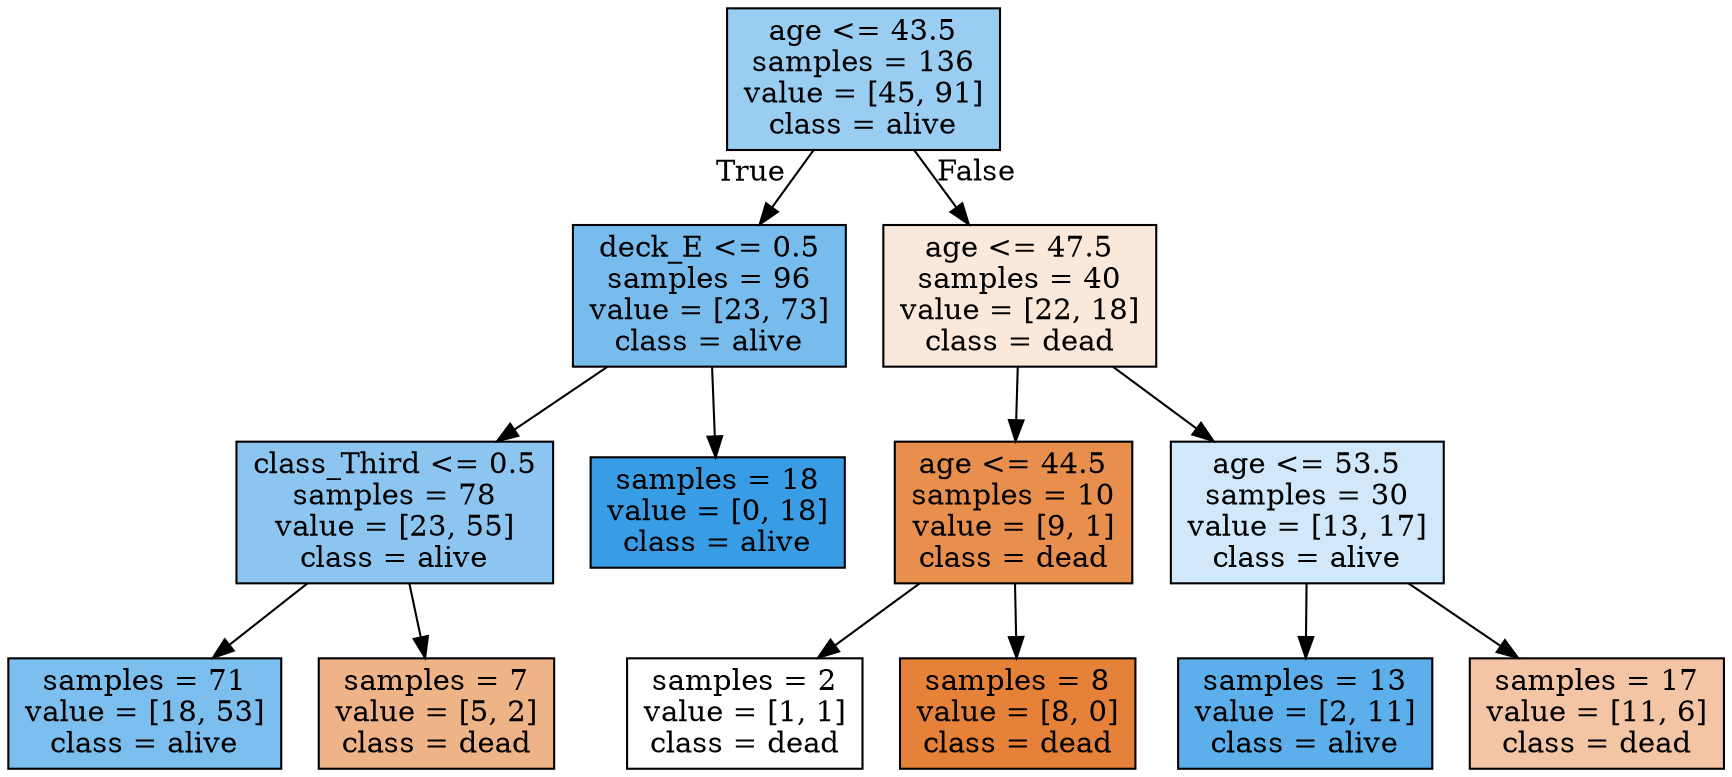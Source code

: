 digraph Tree {
node [shape=box, style="filled", color="black"] ;
0 [label="age <= 43.5\nsamples = 136\nvalue = [45, 91]\nclass = alive", fillcolor="#399de581"] ;
1 [label="deck_E <= 0.5\nsamples = 96\nvalue = [23, 73]\nclass = alive", fillcolor="#399de5af"] ;
0 -> 1 [labeldistance=2.5, labelangle=45, headlabel="True"] ;
2 [label="class_Third <= 0.5\nsamples = 78\nvalue = [23, 55]\nclass = alive", fillcolor="#399de594"] ;
1 -> 2 ;
3 [label="samples = 71\nvalue = [18, 53]\nclass = alive", fillcolor="#399de5a8"] ;
2 -> 3 ;
4 [label="samples = 7\nvalue = [5, 2]\nclass = dead", fillcolor="#e5813999"] ;
2 -> 4 ;
5 [label="samples = 18\nvalue = [0, 18]\nclass = alive", fillcolor="#399de5ff"] ;
1 -> 5 ;
6 [label="age <= 47.5\nsamples = 40\nvalue = [22, 18]\nclass = dead", fillcolor="#e581392e"] ;
0 -> 6 [labeldistance=2.5, labelangle=-45, headlabel="False"] ;
7 [label="age <= 44.5\nsamples = 10\nvalue = [9, 1]\nclass = dead", fillcolor="#e58139e3"] ;
6 -> 7 ;
8 [label="samples = 2\nvalue = [1, 1]\nclass = dead", fillcolor="#e5813900"] ;
7 -> 8 ;
9 [label="samples = 8\nvalue = [8, 0]\nclass = dead", fillcolor="#e58139ff"] ;
7 -> 9 ;
10 [label="age <= 53.5\nsamples = 30\nvalue = [13, 17]\nclass = alive", fillcolor="#399de53c"] ;
6 -> 10 ;
11 [label="samples = 13\nvalue = [2, 11]\nclass = alive", fillcolor="#399de5d1"] ;
10 -> 11 ;
12 [label="samples = 17\nvalue = [11, 6]\nclass = dead", fillcolor="#e5813974"] ;
10 -> 12 ;
}